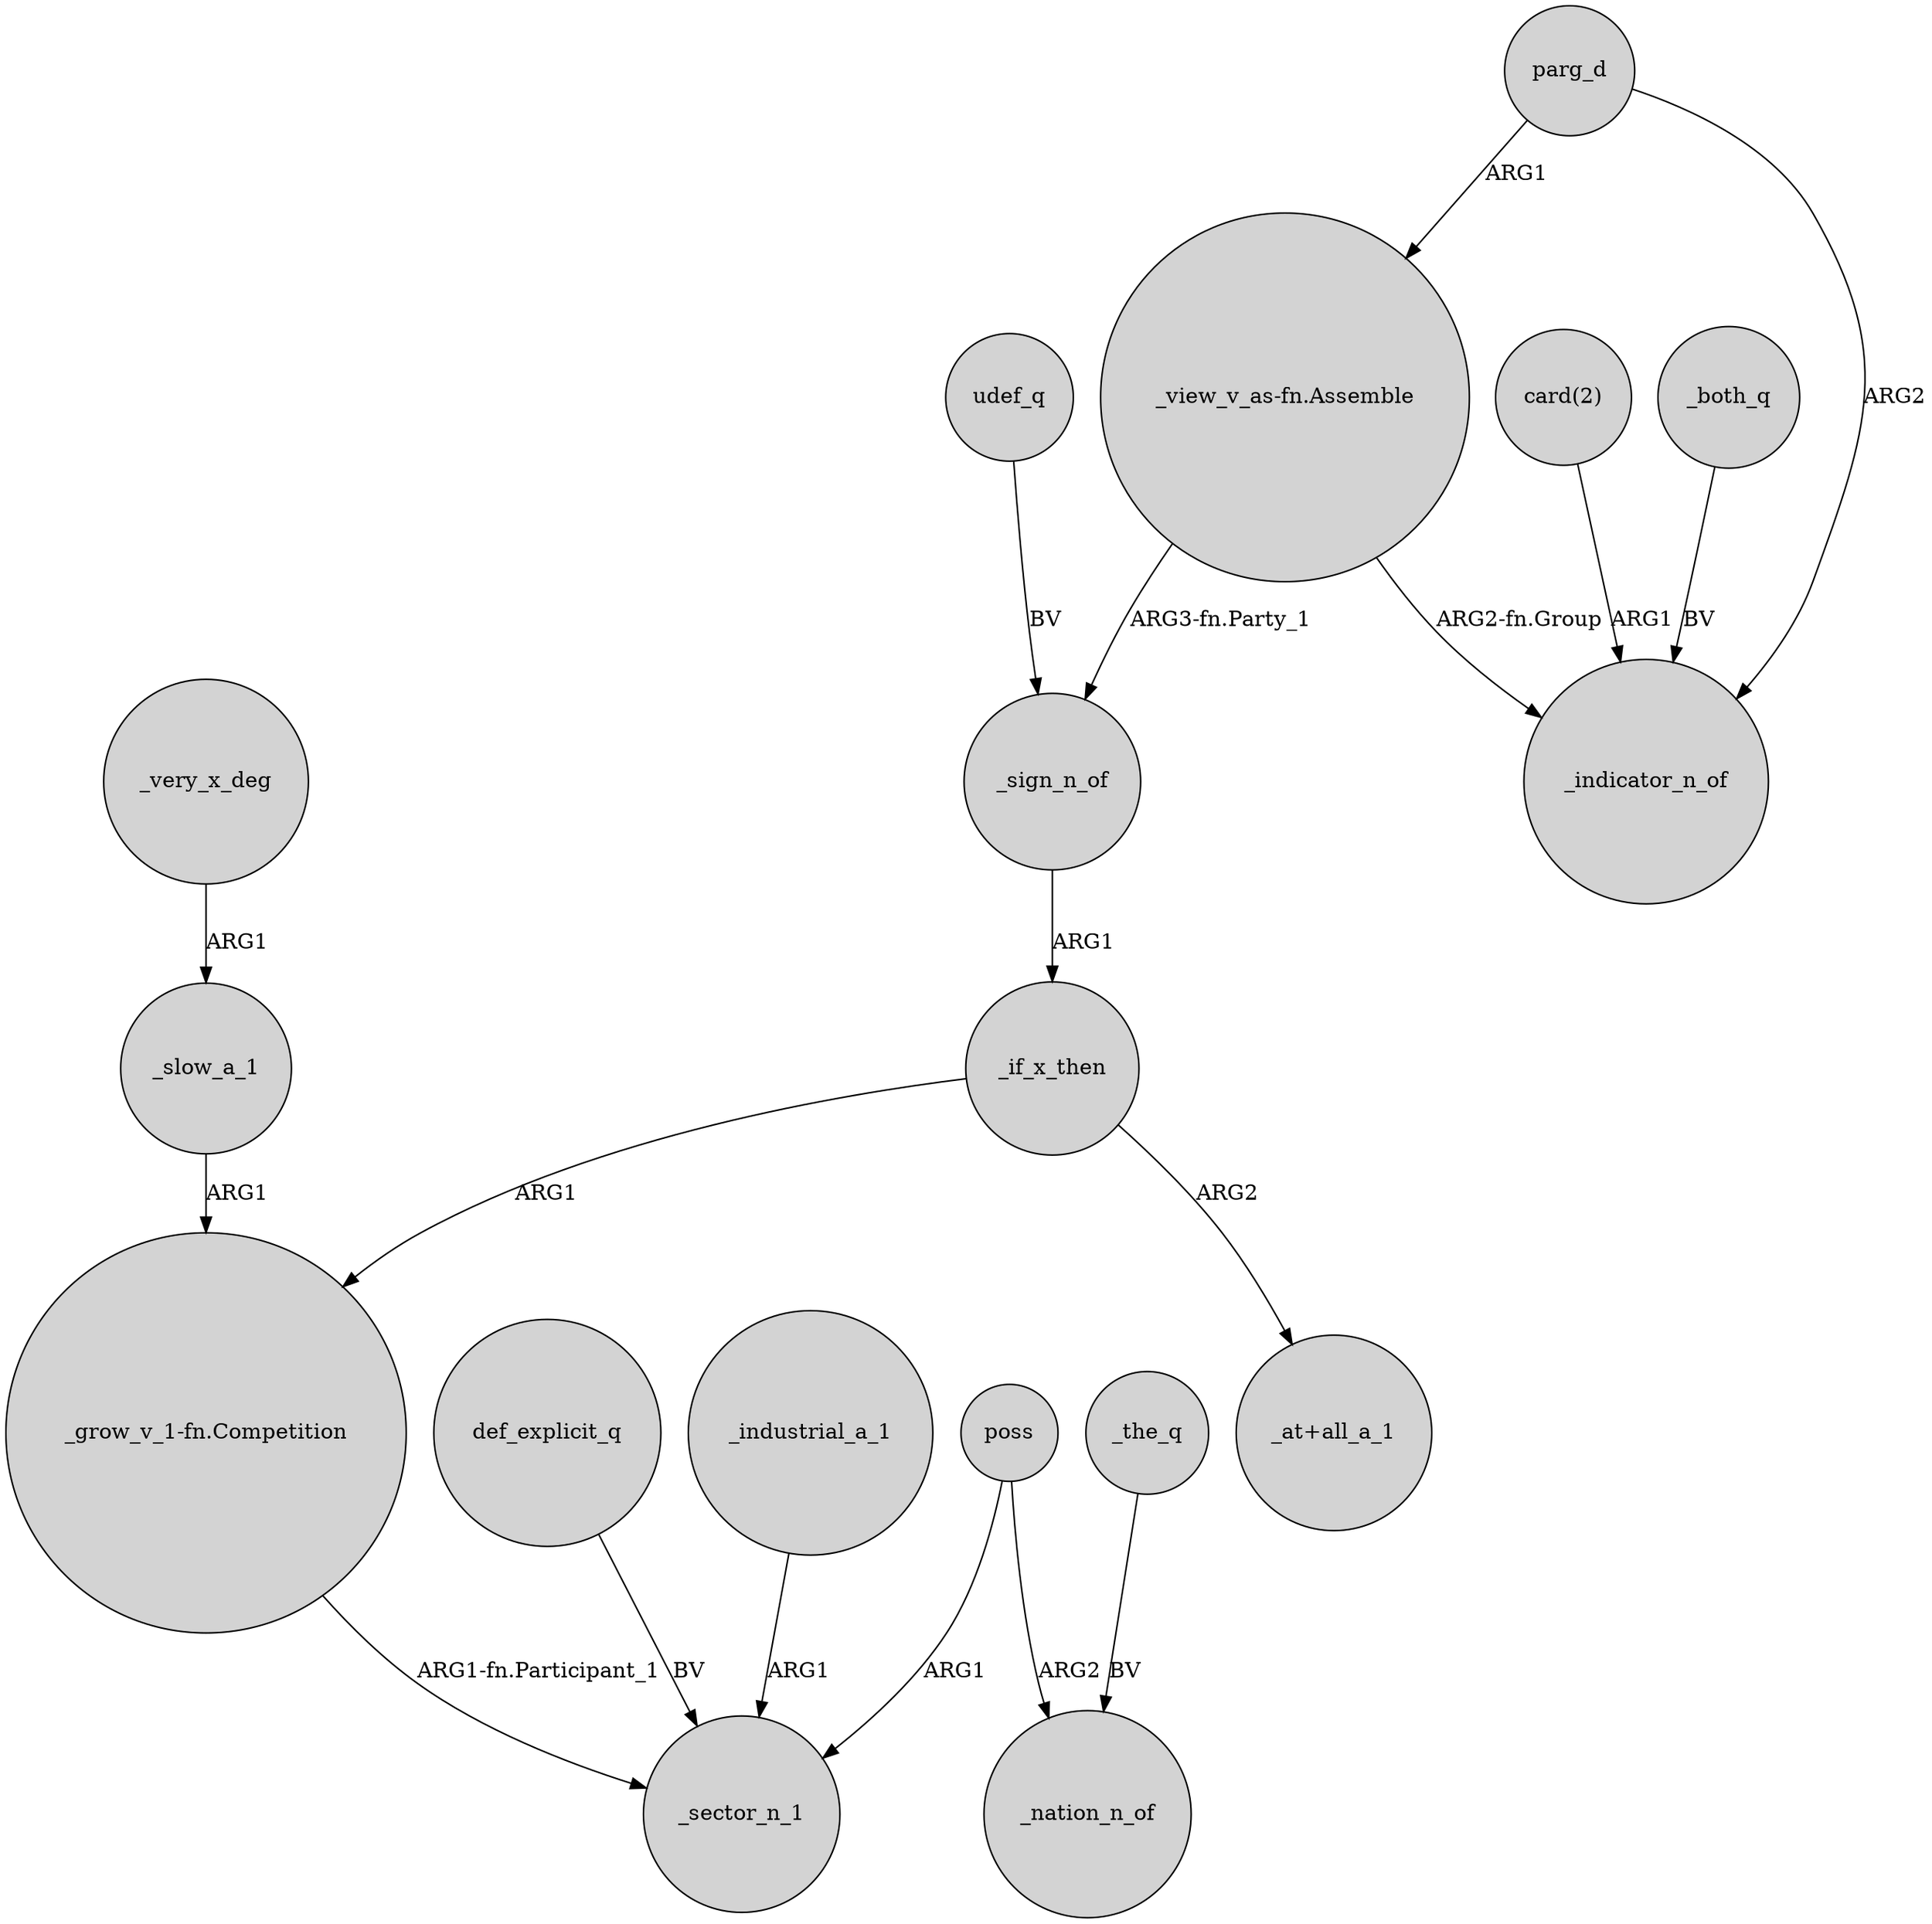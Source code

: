 digraph {
	node [shape=circle style=filled]
	_slow_a_1 -> "_grow_v_1-fn.Competition" [label=ARG1]
	_industrial_a_1 -> _sector_n_1 [label=ARG1]
	parg_d -> "_view_v_as-fn.Assemble" [label=ARG1]
	"card(2)" -> _indicator_n_of [label=ARG1]
	udef_q -> _sign_n_of [label=BV]
	"_view_v_as-fn.Assemble" -> _sign_n_of [label="ARG3-fn.Party_1"]
	_if_x_then -> "_at+all_a_1" [label=ARG2]
	"_grow_v_1-fn.Competition" -> _sector_n_1 [label="ARG1-fn.Participant_1"]
	poss -> _nation_n_of [label=ARG2]
	_both_q -> _indicator_n_of [label=BV]
	parg_d -> _indicator_n_of [label=ARG2]
	_very_x_deg -> _slow_a_1 [label=ARG1]
	_if_x_then -> "_grow_v_1-fn.Competition" [label=ARG1]
	_the_q -> _nation_n_of [label=BV]
	poss -> _sector_n_1 [label=ARG1]
	"_view_v_as-fn.Assemble" -> _indicator_n_of [label="ARG2-fn.Group"]
	def_explicit_q -> _sector_n_1 [label=BV]
	_sign_n_of -> _if_x_then [label=ARG1]
}
